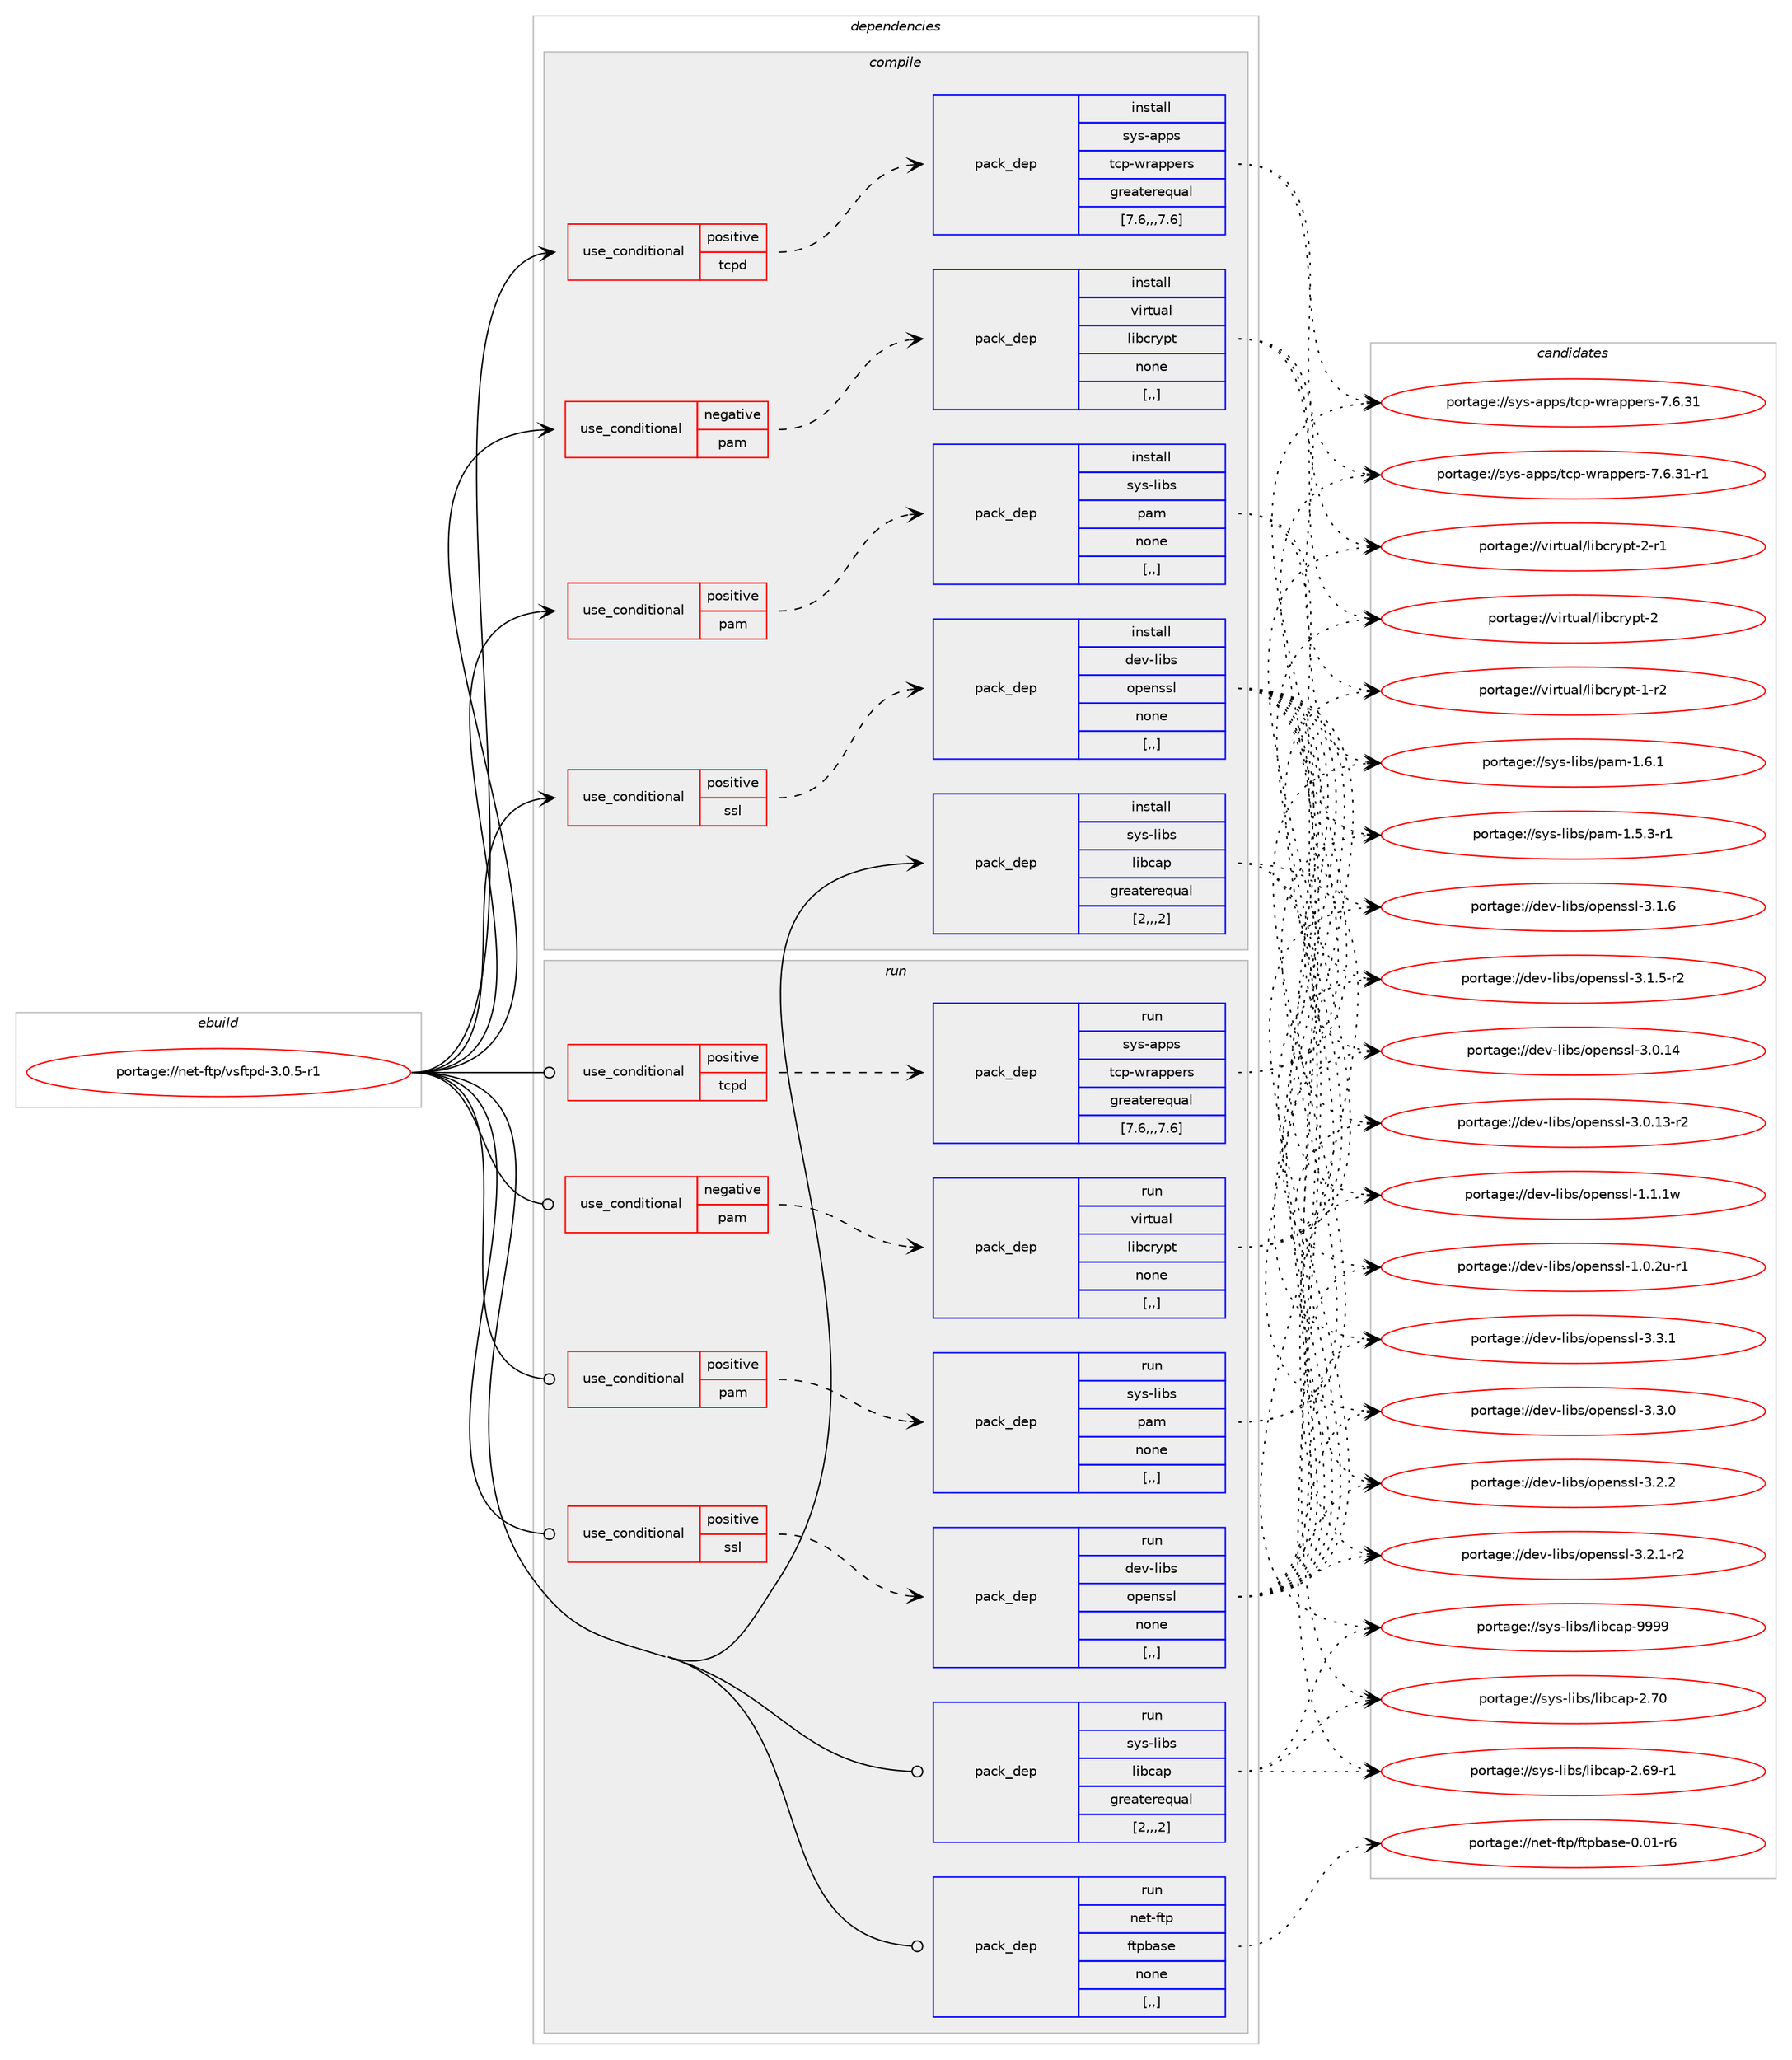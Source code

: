 digraph prolog {

# *************
# Graph options
# *************

newrank=true;
concentrate=true;
compound=true;
graph [rankdir=LR,fontname=Helvetica,fontsize=10,ranksep=1.5];#, ranksep=2.5, nodesep=0.2];
edge  [arrowhead=vee];
node  [fontname=Helvetica,fontsize=10];

# **********
# The ebuild
# **********

subgraph cluster_leftcol {
color=gray;
label=<<i>ebuild</i>>;
id [label="portage://net-ftp/vsftpd-3.0.5-r1", color=red, width=4, href="../net-ftp/vsftpd-3.0.5-r1.svg"];
}

# ****************
# The dependencies
# ****************

subgraph cluster_midcol {
color=gray;
label=<<i>dependencies</i>>;
subgraph cluster_compile {
fillcolor="#eeeeee";
style=filled;
label=<<i>compile</i>>;
subgraph cond90898 {
dependency349123 [label=<<TABLE BORDER="0" CELLBORDER="1" CELLSPACING="0" CELLPADDING="4"><TR><TD ROWSPAN="3" CELLPADDING="10">use_conditional</TD></TR><TR><TD>negative</TD></TR><TR><TD>pam</TD></TR></TABLE>>, shape=none, color=red];
subgraph pack255608 {
dependency349124 [label=<<TABLE BORDER="0" CELLBORDER="1" CELLSPACING="0" CELLPADDING="4" WIDTH="220"><TR><TD ROWSPAN="6" CELLPADDING="30">pack_dep</TD></TR><TR><TD WIDTH="110">install</TD></TR><TR><TD>virtual</TD></TR><TR><TD>libcrypt</TD></TR><TR><TD>none</TD></TR><TR><TD>[,,]</TD></TR></TABLE>>, shape=none, color=blue];
}
dependency349123:e -> dependency349124:w [weight=20,style="dashed",arrowhead="vee"];
}
id:e -> dependency349123:w [weight=20,style="solid",arrowhead="vee"];
subgraph cond90899 {
dependency349125 [label=<<TABLE BORDER="0" CELLBORDER="1" CELLSPACING="0" CELLPADDING="4"><TR><TD ROWSPAN="3" CELLPADDING="10">use_conditional</TD></TR><TR><TD>positive</TD></TR><TR><TD>pam</TD></TR></TABLE>>, shape=none, color=red];
subgraph pack255609 {
dependency349126 [label=<<TABLE BORDER="0" CELLBORDER="1" CELLSPACING="0" CELLPADDING="4" WIDTH="220"><TR><TD ROWSPAN="6" CELLPADDING="30">pack_dep</TD></TR><TR><TD WIDTH="110">install</TD></TR><TR><TD>sys-libs</TD></TR><TR><TD>pam</TD></TR><TR><TD>none</TD></TR><TR><TD>[,,]</TD></TR></TABLE>>, shape=none, color=blue];
}
dependency349125:e -> dependency349126:w [weight=20,style="dashed",arrowhead="vee"];
}
id:e -> dependency349125:w [weight=20,style="solid",arrowhead="vee"];
subgraph cond90900 {
dependency349127 [label=<<TABLE BORDER="0" CELLBORDER="1" CELLSPACING="0" CELLPADDING="4"><TR><TD ROWSPAN="3" CELLPADDING="10">use_conditional</TD></TR><TR><TD>positive</TD></TR><TR><TD>ssl</TD></TR></TABLE>>, shape=none, color=red];
subgraph pack255610 {
dependency349128 [label=<<TABLE BORDER="0" CELLBORDER="1" CELLSPACING="0" CELLPADDING="4" WIDTH="220"><TR><TD ROWSPAN="6" CELLPADDING="30">pack_dep</TD></TR><TR><TD WIDTH="110">install</TD></TR><TR><TD>dev-libs</TD></TR><TR><TD>openssl</TD></TR><TR><TD>none</TD></TR><TR><TD>[,,]</TD></TR></TABLE>>, shape=none, color=blue];
}
dependency349127:e -> dependency349128:w [weight=20,style="dashed",arrowhead="vee"];
}
id:e -> dependency349127:w [weight=20,style="solid",arrowhead="vee"];
subgraph cond90901 {
dependency349129 [label=<<TABLE BORDER="0" CELLBORDER="1" CELLSPACING="0" CELLPADDING="4"><TR><TD ROWSPAN="3" CELLPADDING="10">use_conditional</TD></TR><TR><TD>positive</TD></TR><TR><TD>tcpd</TD></TR></TABLE>>, shape=none, color=red];
subgraph pack255611 {
dependency349130 [label=<<TABLE BORDER="0" CELLBORDER="1" CELLSPACING="0" CELLPADDING="4" WIDTH="220"><TR><TD ROWSPAN="6" CELLPADDING="30">pack_dep</TD></TR><TR><TD WIDTH="110">install</TD></TR><TR><TD>sys-apps</TD></TR><TR><TD>tcp-wrappers</TD></TR><TR><TD>greaterequal</TD></TR><TR><TD>[7.6,,,7.6]</TD></TR></TABLE>>, shape=none, color=blue];
}
dependency349129:e -> dependency349130:w [weight=20,style="dashed",arrowhead="vee"];
}
id:e -> dependency349129:w [weight=20,style="solid",arrowhead="vee"];
subgraph pack255612 {
dependency349131 [label=<<TABLE BORDER="0" CELLBORDER="1" CELLSPACING="0" CELLPADDING="4" WIDTH="220"><TR><TD ROWSPAN="6" CELLPADDING="30">pack_dep</TD></TR><TR><TD WIDTH="110">install</TD></TR><TR><TD>sys-libs</TD></TR><TR><TD>libcap</TD></TR><TR><TD>greaterequal</TD></TR><TR><TD>[2,,,2]</TD></TR></TABLE>>, shape=none, color=blue];
}
id:e -> dependency349131:w [weight=20,style="solid",arrowhead="vee"];
}
subgraph cluster_compileandrun {
fillcolor="#eeeeee";
style=filled;
label=<<i>compile and run</i>>;
}
subgraph cluster_run {
fillcolor="#eeeeee";
style=filled;
label=<<i>run</i>>;
subgraph cond90902 {
dependency349132 [label=<<TABLE BORDER="0" CELLBORDER="1" CELLSPACING="0" CELLPADDING="4"><TR><TD ROWSPAN="3" CELLPADDING="10">use_conditional</TD></TR><TR><TD>negative</TD></TR><TR><TD>pam</TD></TR></TABLE>>, shape=none, color=red];
subgraph pack255613 {
dependency349133 [label=<<TABLE BORDER="0" CELLBORDER="1" CELLSPACING="0" CELLPADDING="4" WIDTH="220"><TR><TD ROWSPAN="6" CELLPADDING="30">pack_dep</TD></TR><TR><TD WIDTH="110">run</TD></TR><TR><TD>virtual</TD></TR><TR><TD>libcrypt</TD></TR><TR><TD>none</TD></TR><TR><TD>[,,]</TD></TR></TABLE>>, shape=none, color=blue];
}
dependency349132:e -> dependency349133:w [weight=20,style="dashed",arrowhead="vee"];
}
id:e -> dependency349132:w [weight=20,style="solid",arrowhead="odot"];
subgraph cond90903 {
dependency349134 [label=<<TABLE BORDER="0" CELLBORDER="1" CELLSPACING="0" CELLPADDING="4"><TR><TD ROWSPAN="3" CELLPADDING="10">use_conditional</TD></TR><TR><TD>positive</TD></TR><TR><TD>pam</TD></TR></TABLE>>, shape=none, color=red];
subgraph pack255614 {
dependency349135 [label=<<TABLE BORDER="0" CELLBORDER="1" CELLSPACING="0" CELLPADDING="4" WIDTH="220"><TR><TD ROWSPAN="6" CELLPADDING="30">pack_dep</TD></TR><TR><TD WIDTH="110">run</TD></TR><TR><TD>sys-libs</TD></TR><TR><TD>pam</TD></TR><TR><TD>none</TD></TR><TR><TD>[,,]</TD></TR></TABLE>>, shape=none, color=blue];
}
dependency349134:e -> dependency349135:w [weight=20,style="dashed",arrowhead="vee"];
}
id:e -> dependency349134:w [weight=20,style="solid",arrowhead="odot"];
subgraph cond90904 {
dependency349136 [label=<<TABLE BORDER="0" CELLBORDER="1" CELLSPACING="0" CELLPADDING="4"><TR><TD ROWSPAN="3" CELLPADDING="10">use_conditional</TD></TR><TR><TD>positive</TD></TR><TR><TD>ssl</TD></TR></TABLE>>, shape=none, color=red];
subgraph pack255615 {
dependency349137 [label=<<TABLE BORDER="0" CELLBORDER="1" CELLSPACING="0" CELLPADDING="4" WIDTH="220"><TR><TD ROWSPAN="6" CELLPADDING="30">pack_dep</TD></TR><TR><TD WIDTH="110">run</TD></TR><TR><TD>dev-libs</TD></TR><TR><TD>openssl</TD></TR><TR><TD>none</TD></TR><TR><TD>[,,]</TD></TR></TABLE>>, shape=none, color=blue];
}
dependency349136:e -> dependency349137:w [weight=20,style="dashed",arrowhead="vee"];
}
id:e -> dependency349136:w [weight=20,style="solid",arrowhead="odot"];
subgraph cond90905 {
dependency349138 [label=<<TABLE BORDER="0" CELLBORDER="1" CELLSPACING="0" CELLPADDING="4"><TR><TD ROWSPAN="3" CELLPADDING="10">use_conditional</TD></TR><TR><TD>positive</TD></TR><TR><TD>tcpd</TD></TR></TABLE>>, shape=none, color=red];
subgraph pack255616 {
dependency349139 [label=<<TABLE BORDER="0" CELLBORDER="1" CELLSPACING="0" CELLPADDING="4" WIDTH="220"><TR><TD ROWSPAN="6" CELLPADDING="30">pack_dep</TD></TR><TR><TD WIDTH="110">run</TD></TR><TR><TD>sys-apps</TD></TR><TR><TD>tcp-wrappers</TD></TR><TR><TD>greaterequal</TD></TR><TR><TD>[7.6,,,7.6]</TD></TR></TABLE>>, shape=none, color=blue];
}
dependency349138:e -> dependency349139:w [weight=20,style="dashed",arrowhead="vee"];
}
id:e -> dependency349138:w [weight=20,style="solid",arrowhead="odot"];
subgraph pack255617 {
dependency349140 [label=<<TABLE BORDER="0" CELLBORDER="1" CELLSPACING="0" CELLPADDING="4" WIDTH="220"><TR><TD ROWSPAN="6" CELLPADDING="30">pack_dep</TD></TR><TR><TD WIDTH="110">run</TD></TR><TR><TD>net-ftp</TD></TR><TR><TD>ftpbase</TD></TR><TR><TD>none</TD></TR><TR><TD>[,,]</TD></TR></TABLE>>, shape=none, color=blue];
}
id:e -> dependency349140:w [weight=20,style="solid",arrowhead="odot"];
subgraph pack255618 {
dependency349141 [label=<<TABLE BORDER="0" CELLBORDER="1" CELLSPACING="0" CELLPADDING="4" WIDTH="220"><TR><TD ROWSPAN="6" CELLPADDING="30">pack_dep</TD></TR><TR><TD WIDTH="110">run</TD></TR><TR><TD>sys-libs</TD></TR><TR><TD>libcap</TD></TR><TR><TD>greaterequal</TD></TR><TR><TD>[2,,,2]</TD></TR></TABLE>>, shape=none, color=blue];
}
id:e -> dependency349141:w [weight=20,style="solid",arrowhead="odot"];
}
}

# **************
# The candidates
# **************

subgraph cluster_choices {
rank=same;
color=gray;
label=<<i>candidates</i>>;

subgraph choice255608 {
color=black;
nodesep=1;
choice1181051141161179710847108105989911412111211645504511449 [label="portage://virtual/libcrypt-2-r1", color=red, width=4,href="../virtual/libcrypt-2-r1.svg"];
choice118105114116117971084710810598991141211121164550 [label="portage://virtual/libcrypt-2", color=red, width=4,href="../virtual/libcrypt-2.svg"];
choice1181051141161179710847108105989911412111211645494511450 [label="portage://virtual/libcrypt-1-r2", color=red, width=4,href="../virtual/libcrypt-1-r2.svg"];
dependency349124:e -> choice1181051141161179710847108105989911412111211645504511449:w [style=dotted,weight="100"];
dependency349124:e -> choice118105114116117971084710810598991141211121164550:w [style=dotted,weight="100"];
dependency349124:e -> choice1181051141161179710847108105989911412111211645494511450:w [style=dotted,weight="100"];
}
subgraph choice255609 {
color=black;
nodesep=1;
choice11512111545108105981154711297109454946544649 [label="portage://sys-libs/pam-1.6.1", color=red, width=4,href="../sys-libs/pam-1.6.1.svg"];
choice115121115451081059811547112971094549465346514511449 [label="portage://sys-libs/pam-1.5.3-r1", color=red, width=4,href="../sys-libs/pam-1.5.3-r1.svg"];
dependency349126:e -> choice11512111545108105981154711297109454946544649:w [style=dotted,weight="100"];
dependency349126:e -> choice115121115451081059811547112971094549465346514511449:w [style=dotted,weight="100"];
}
subgraph choice255610 {
color=black;
nodesep=1;
choice100101118451081059811547111112101110115115108455146514649 [label="portage://dev-libs/openssl-3.3.1", color=red, width=4,href="../dev-libs/openssl-3.3.1.svg"];
choice100101118451081059811547111112101110115115108455146514648 [label="portage://dev-libs/openssl-3.3.0", color=red, width=4,href="../dev-libs/openssl-3.3.0.svg"];
choice100101118451081059811547111112101110115115108455146504650 [label="portage://dev-libs/openssl-3.2.2", color=red, width=4,href="../dev-libs/openssl-3.2.2.svg"];
choice1001011184510810598115471111121011101151151084551465046494511450 [label="portage://dev-libs/openssl-3.2.1-r2", color=red, width=4,href="../dev-libs/openssl-3.2.1-r2.svg"];
choice100101118451081059811547111112101110115115108455146494654 [label="portage://dev-libs/openssl-3.1.6", color=red, width=4,href="../dev-libs/openssl-3.1.6.svg"];
choice1001011184510810598115471111121011101151151084551464946534511450 [label="portage://dev-libs/openssl-3.1.5-r2", color=red, width=4,href="../dev-libs/openssl-3.1.5-r2.svg"];
choice10010111845108105981154711111210111011511510845514648464952 [label="portage://dev-libs/openssl-3.0.14", color=red, width=4,href="../dev-libs/openssl-3.0.14.svg"];
choice100101118451081059811547111112101110115115108455146484649514511450 [label="portage://dev-libs/openssl-3.0.13-r2", color=red, width=4,href="../dev-libs/openssl-3.0.13-r2.svg"];
choice100101118451081059811547111112101110115115108454946494649119 [label="portage://dev-libs/openssl-1.1.1w", color=red, width=4,href="../dev-libs/openssl-1.1.1w.svg"];
choice1001011184510810598115471111121011101151151084549464846501174511449 [label="portage://dev-libs/openssl-1.0.2u-r1", color=red, width=4,href="../dev-libs/openssl-1.0.2u-r1.svg"];
dependency349128:e -> choice100101118451081059811547111112101110115115108455146514649:w [style=dotted,weight="100"];
dependency349128:e -> choice100101118451081059811547111112101110115115108455146514648:w [style=dotted,weight="100"];
dependency349128:e -> choice100101118451081059811547111112101110115115108455146504650:w [style=dotted,weight="100"];
dependency349128:e -> choice1001011184510810598115471111121011101151151084551465046494511450:w [style=dotted,weight="100"];
dependency349128:e -> choice100101118451081059811547111112101110115115108455146494654:w [style=dotted,weight="100"];
dependency349128:e -> choice1001011184510810598115471111121011101151151084551464946534511450:w [style=dotted,weight="100"];
dependency349128:e -> choice10010111845108105981154711111210111011511510845514648464952:w [style=dotted,weight="100"];
dependency349128:e -> choice100101118451081059811547111112101110115115108455146484649514511450:w [style=dotted,weight="100"];
dependency349128:e -> choice100101118451081059811547111112101110115115108454946494649119:w [style=dotted,weight="100"];
dependency349128:e -> choice1001011184510810598115471111121011101151151084549464846501174511449:w [style=dotted,weight="100"];
}
subgraph choice255611 {
color=black;
nodesep=1;
choice115121115459711211211547116991124511911497112112101114115455546544651494511449 [label="portage://sys-apps/tcp-wrappers-7.6.31-r1", color=red, width=4,href="../sys-apps/tcp-wrappers-7.6.31-r1.svg"];
choice11512111545971121121154711699112451191149711211210111411545554654465149 [label="portage://sys-apps/tcp-wrappers-7.6.31", color=red, width=4,href="../sys-apps/tcp-wrappers-7.6.31.svg"];
dependency349130:e -> choice115121115459711211211547116991124511911497112112101114115455546544651494511449:w [style=dotted,weight="100"];
dependency349130:e -> choice11512111545971121121154711699112451191149711211210111411545554654465149:w [style=dotted,weight="100"];
}
subgraph choice255612 {
color=black;
nodesep=1;
choice1151211154510810598115471081059899971124557575757 [label="portage://sys-libs/libcap-9999", color=red, width=4,href="../sys-libs/libcap-9999.svg"];
choice1151211154510810598115471081059899971124550465548 [label="portage://sys-libs/libcap-2.70", color=red, width=4,href="../sys-libs/libcap-2.70.svg"];
choice11512111545108105981154710810598999711245504654574511449 [label="portage://sys-libs/libcap-2.69-r1", color=red, width=4,href="../sys-libs/libcap-2.69-r1.svg"];
dependency349131:e -> choice1151211154510810598115471081059899971124557575757:w [style=dotted,weight="100"];
dependency349131:e -> choice1151211154510810598115471081059899971124550465548:w [style=dotted,weight="100"];
dependency349131:e -> choice11512111545108105981154710810598999711245504654574511449:w [style=dotted,weight="100"];
}
subgraph choice255613 {
color=black;
nodesep=1;
choice1181051141161179710847108105989911412111211645504511449 [label="portage://virtual/libcrypt-2-r1", color=red, width=4,href="../virtual/libcrypt-2-r1.svg"];
choice118105114116117971084710810598991141211121164550 [label="portage://virtual/libcrypt-2", color=red, width=4,href="../virtual/libcrypt-2.svg"];
choice1181051141161179710847108105989911412111211645494511450 [label="portage://virtual/libcrypt-1-r2", color=red, width=4,href="../virtual/libcrypt-1-r2.svg"];
dependency349133:e -> choice1181051141161179710847108105989911412111211645504511449:w [style=dotted,weight="100"];
dependency349133:e -> choice118105114116117971084710810598991141211121164550:w [style=dotted,weight="100"];
dependency349133:e -> choice1181051141161179710847108105989911412111211645494511450:w [style=dotted,weight="100"];
}
subgraph choice255614 {
color=black;
nodesep=1;
choice11512111545108105981154711297109454946544649 [label="portage://sys-libs/pam-1.6.1", color=red, width=4,href="../sys-libs/pam-1.6.1.svg"];
choice115121115451081059811547112971094549465346514511449 [label="portage://sys-libs/pam-1.5.3-r1", color=red, width=4,href="../sys-libs/pam-1.5.3-r1.svg"];
dependency349135:e -> choice11512111545108105981154711297109454946544649:w [style=dotted,weight="100"];
dependency349135:e -> choice115121115451081059811547112971094549465346514511449:w [style=dotted,weight="100"];
}
subgraph choice255615 {
color=black;
nodesep=1;
choice100101118451081059811547111112101110115115108455146514649 [label="portage://dev-libs/openssl-3.3.1", color=red, width=4,href="../dev-libs/openssl-3.3.1.svg"];
choice100101118451081059811547111112101110115115108455146514648 [label="portage://dev-libs/openssl-3.3.0", color=red, width=4,href="../dev-libs/openssl-3.3.0.svg"];
choice100101118451081059811547111112101110115115108455146504650 [label="portage://dev-libs/openssl-3.2.2", color=red, width=4,href="../dev-libs/openssl-3.2.2.svg"];
choice1001011184510810598115471111121011101151151084551465046494511450 [label="portage://dev-libs/openssl-3.2.1-r2", color=red, width=4,href="../dev-libs/openssl-3.2.1-r2.svg"];
choice100101118451081059811547111112101110115115108455146494654 [label="portage://dev-libs/openssl-3.1.6", color=red, width=4,href="../dev-libs/openssl-3.1.6.svg"];
choice1001011184510810598115471111121011101151151084551464946534511450 [label="portage://dev-libs/openssl-3.1.5-r2", color=red, width=4,href="../dev-libs/openssl-3.1.5-r2.svg"];
choice10010111845108105981154711111210111011511510845514648464952 [label="portage://dev-libs/openssl-3.0.14", color=red, width=4,href="../dev-libs/openssl-3.0.14.svg"];
choice100101118451081059811547111112101110115115108455146484649514511450 [label="portage://dev-libs/openssl-3.0.13-r2", color=red, width=4,href="../dev-libs/openssl-3.0.13-r2.svg"];
choice100101118451081059811547111112101110115115108454946494649119 [label="portage://dev-libs/openssl-1.1.1w", color=red, width=4,href="../dev-libs/openssl-1.1.1w.svg"];
choice1001011184510810598115471111121011101151151084549464846501174511449 [label="portage://dev-libs/openssl-1.0.2u-r1", color=red, width=4,href="../dev-libs/openssl-1.0.2u-r1.svg"];
dependency349137:e -> choice100101118451081059811547111112101110115115108455146514649:w [style=dotted,weight="100"];
dependency349137:e -> choice100101118451081059811547111112101110115115108455146514648:w [style=dotted,weight="100"];
dependency349137:e -> choice100101118451081059811547111112101110115115108455146504650:w [style=dotted,weight="100"];
dependency349137:e -> choice1001011184510810598115471111121011101151151084551465046494511450:w [style=dotted,weight="100"];
dependency349137:e -> choice100101118451081059811547111112101110115115108455146494654:w [style=dotted,weight="100"];
dependency349137:e -> choice1001011184510810598115471111121011101151151084551464946534511450:w [style=dotted,weight="100"];
dependency349137:e -> choice10010111845108105981154711111210111011511510845514648464952:w [style=dotted,weight="100"];
dependency349137:e -> choice100101118451081059811547111112101110115115108455146484649514511450:w [style=dotted,weight="100"];
dependency349137:e -> choice100101118451081059811547111112101110115115108454946494649119:w [style=dotted,weight="100"];
dependency349137:e -> choice1001011184510810598115471111121011101151151084549464846501174511449:w [style=dotted,weight="100"];
}
subgraph choice255616 {
color=black;
nodesep=1;
choice115121115459711211211547116991124511911497112112101114115455546544651494511449 [label="portage://sys-apps/tcp-wrappers-7.6.31-r1", color=red, width=4,href="../sys-apps/tcp-wrappers-7.6.31-r1.svg"];
choice11512111545971121121154711699112451191149711211210111411545554654465149 [label="portage://sys-apps/tcp-wrappers-7.6.31", color=red, width=4,href="../sys-apps/tcp-wrappers-7.6.31.svg"];
dependency349139:e -> choice115121115459711211211547116991124511911497112112101114115455546544651494511449:w [style=dotted,weight="100"];
dependency349139:e -> choice11512111545971121121154711699112451191149711211210111411545554654465149:w [style=dotted,weight="100"];
}
subgraph choice255617 {
color=black;
nodesep=1;
choice1101011164510211611247102116112989711510145484648494511454 [label="portage://net-ftp/ftpbase-0.01-r6", color=red, width=4,href="../net-ftp/ftpbase-0.01-r6.svg"];
dependency349140:e -> choice1101011164510211611247102116112989711510145484648494511454:w [style=dotted,weight="100"];
}
subgraph choice255618 {
color=black;
nodesep=1;
choice1151211154510810598115471081059899971124557575757 [label="portage://sys-libs/libcap-9999", color=red, width=4,href="../sys-libs/libcap-9999.svg"];
choice1151211154510810598115471081059899971124550465548 [label="portage://sys-libs/libcap-2.70", color=red, width=4,href="../sys-libs/libcap-2.70.svg"];
choice11512111545108105981154710810598999711245504654574511449 [label="portage://sys-libs/libcap-2.69-r1", color=red, width=4,href="../sys-libs/libcap-2.69-r1.svg"];
dependency349141:e -> choice1151211154510810598115471081059899971124557575757:w [style=dotted,weight="100"];
dependency349141:e -> choice1151211154510810598115471081059899971124550465548:w [style=dotted,weight="100"];
dependency349141:e -> choice11512111545108105981154710810598999711245504654574511449:w [style=dotted,weight="100"];
}
}

}
